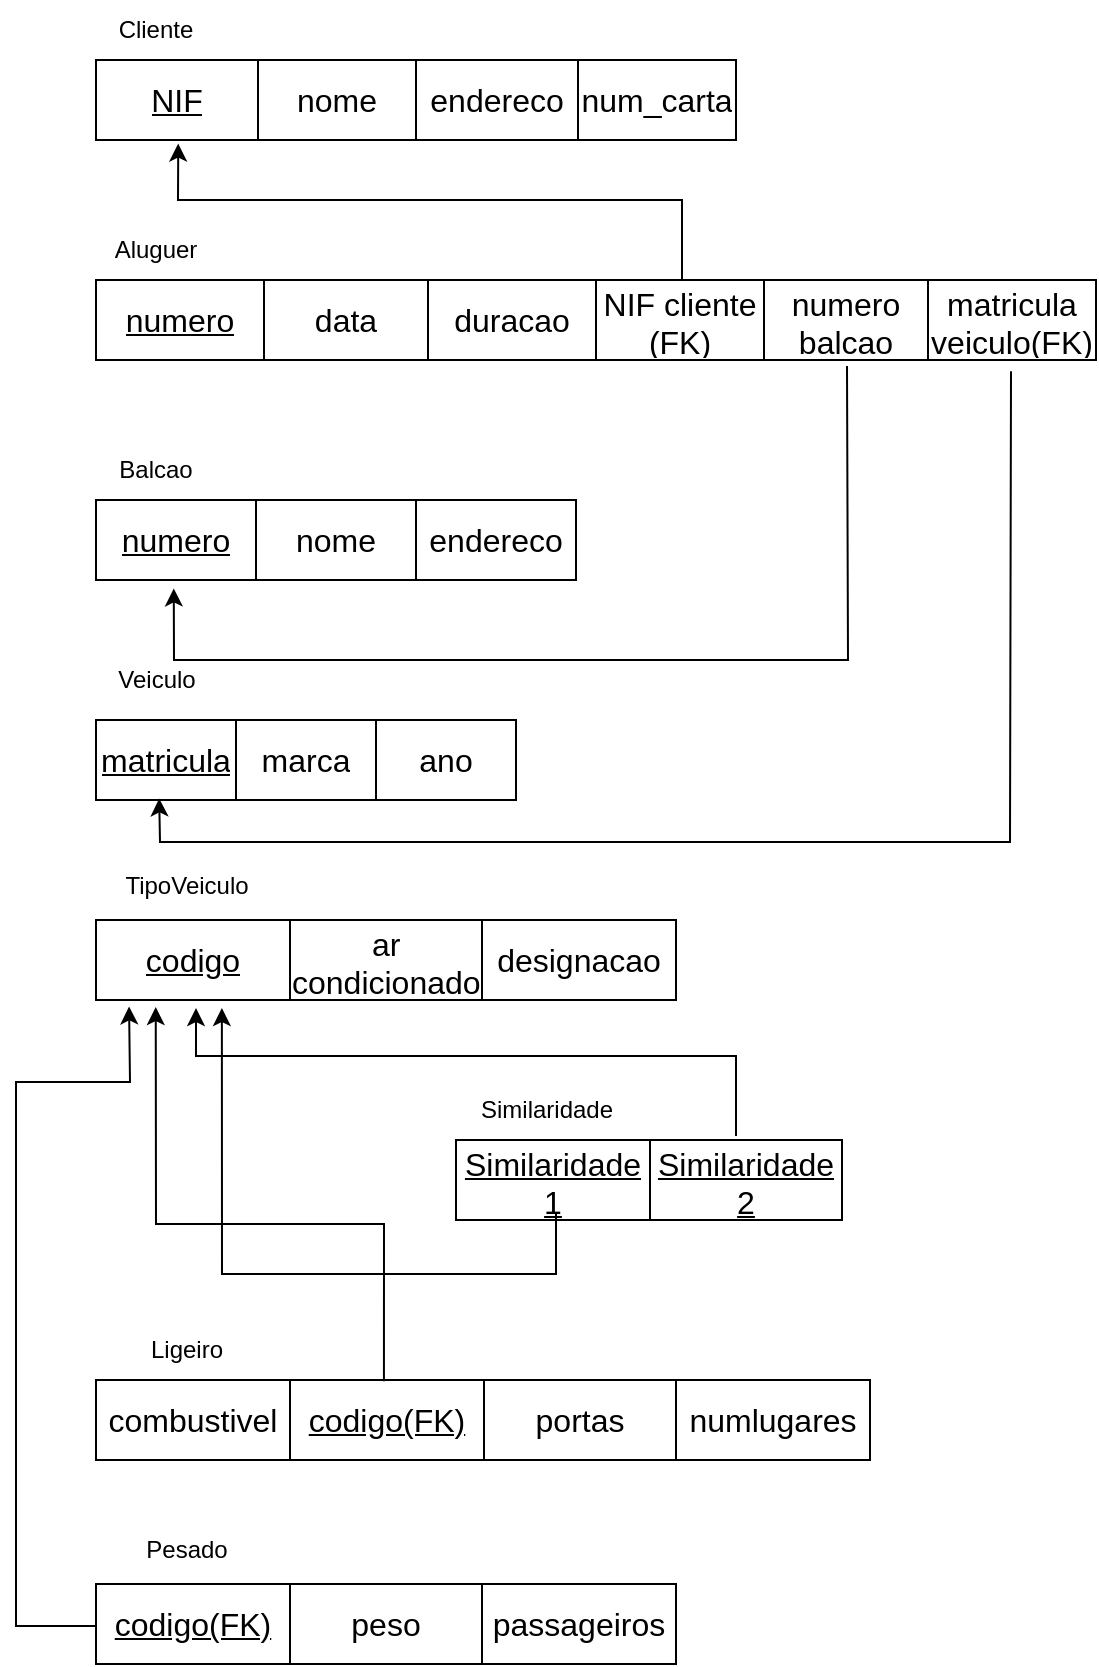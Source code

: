 <mxfile version="24.0.0" type="device">
  <diagram name="Página-1" id="3guK0RLjLzuLxf5H8Oer">
    <mxGraphModel dx="1050" dy="665" grid="1" gridSize="10" guides="1" tooltips="1" connect="1" arrows="1" fold="1" page="1" pageScale="1" pageWidth="827" pageHeight="1169" math="0" shadow="0">
      <root>
        <mxCell id="0" />
        <mxCell id="1" parent="0" />
        <mxCell id="5rwIsuT7fsX9SuJesMQu-78" value="" style="shape=table;startSize=0;container=1;collapsible=0;childLayout=tableLayout;fontSize=16;" vertex="1" parent="1">
          <mxGeometry x="320" y="290" width="320" height="40" as="geometry" />
        </mxCell>
        <mxCell id="5rwIsuT7fsX9SuJesMQu-79" value="" style="shape=tableRow;horizontal=0;startSize=0;swimlaneHead=0;swimlaneBody=0;strokeColor=inherit;top=0;left=0;bottom=0;right=0;collapsible=0;dropTarget=0;fillColor=none;points=[[0,0.5],[1,0.5]];portConstraint=eastwest;fontSize=16;" vertex="1" parent="5rwIsuT7fsX9SuJesMQu-78">
          <mxGeometry width="320" height="40" as="geometry" />
        </mxCell>
        <mxCell id="5rwIsuT7fsX9SuJesMQu-80" value="&lt;u&gt;NIF&lt;/u&gt;" style="shape=partialRectangle;html=1;whiteSpace=wrap;connectable=0;strokeColor=inherit;overflow=hidden;fillColor=none;top=0;left=0;bottom=0;right=0;pointerEvents=1;fontSize=16;" vertex="1" parent="5rwIsuT7fsX9SuJesMQu-79">
          <mxGeometry width="81" height="40" as="geometry">
            <mxRectangle width="81" height="40" as="alternateBounds" />
          </mxGeometry>
        </mxCell>
        <mxCell id="5rwIsuT7fsX9SuJesMQu-81" value="nome" style="shape=partialRectangle;html=1;whiteSpace=wrap;connectable=0;strokeColor=inherit;overflow=hidden;fillColor=none;top=0;left=0;bottom=0;right=0;pointerEvents=1;fontSize=16;" vertex="1" parent="5rwIsuT7fsX9SuJesMQu-79">
          <mxGeometry x="81" width="79" height="40" as="geometry">
            <mxRectangle width="79" height="40" as="alternateBounds" />
          </mxGeometry>
        </mxCell>
        <mxCell id="5rwIsuT7fsX9SuJesMQu-82" value="endereco" style="shape=partialRectangle;html=1;whiteSpace=wrap;connectable=0;strokeColor=inherit;overflow=hidden;fillColor=none;top=0;left=0;bottom=0;right=0;pointerEvents=1;fontSize=16;" vertex="1" parent="5rwIsuT7fsX9SuJesMQu-79">
          <mxGeometry x="160" width="81" height="40" as="geometry">
            <mxRectangle width="81" height="40" as="alternateBounds" />
          </mxGeometry>
        </mxCell>
        <mxCell id="5rwIsuT7fsX9SuJesMQu-91" value="num_carta" style="shape=partialRectangle;html=1;whiteSpace=wrap;connectable=0;strokeColor=inherit;overflow=hidden;fillColor=none;top=0;left=0;bottom=0;right=0;pointerEvents=1;fontSize=16;" vertex="1" parent="5rwIsuT7fsX9SuJesMQu-79">
          <mxGeometry x="241" width="79" height="40" as="geometry">
            <mxRectangle width="79" height="40" as="alternateBounds" />
          </mxGeometry>
        </mxCell>
        <mxCell id="5rwIsuT7fsX9SuJesMQu-92" value="Cliente" style="text;html=1;align=center;verticalAlign=middle;whiteSpace=wrap;rounded=0;" vertex="1" parent="1">
          <mxGeometry x="320" y="260" width="60" height="30" as="geometry" />
        </mxCell>
        <mxCell id="5rwIsuT7fsX9SuJesMQu-122" value="" style="shape=table;startSize=0;container=1;collapsible=0;childLayout=tableLayout;fontSize=16;" vertex="1" parent="1">
          <mxGeometry x="320" y="400" width="500" height="40" as="geometry" />
        </mxCell>
        <mxCell id="5rwIsuT7fsX9SuJesMQu-123" value="" style="shape=tableRow;horizontal=0;startSize=0;swimlaneHead=0;swimlaneBody=0;strokeColor=inherit;top=0;left=0;bottom=0;right=0;collapsible=0;dropTarget=0;fillColor=none;points=[[0,0.5],[1,0.5]];portConstraint=eastwest;fontSize=16;" vertex="1" parent="5rwIsuT7fsX9SuJesMQu-122">
          <mxGeometry width="500" height="40" as="geometry" />
        </mxCell>
        <mxCell id="5rwIsuT7fsX9SuJesMQu-124" value="&lt;u&gt;numero&lt;/u&gt;" style="shape=partialRectangle;html=1;whiteSpace=wrap;connectable=0;strokeColor=inherit;overflow=hidden;fillColor=none;top=0;left=0;bottom=0;right=0;pointerEvents=1;fontSize=16;" vertex="1" parent="5rwIsuT7fsX9SuJesMQu-123">
          <mxGeometry width="84" height="40" as="geometry">
            <mxRectangle width="84" height="40" as="alternateBounds" />
          </mxGeometry>
        </mxCell>
        <mxCell id="5rwIsuT7fsX9SuJesMQu-125" value="data" style="shape=partialRectangle;html=1;whiteSpace=wrap;connectable=0;strokeColor=inherit;overflow=hidden;fillColor=none;top=0;left=0;bottom=0;right=0;pointerEvents=1;fontSize=16;" vertex="1" parent="5rwIsuT7fsX9SuJesMQu-123">
          <mxGeometry x="84" width="82" height="40" as="geometry">
            <mxRectangle width="82" height="40" as="alternateBounds" />
          </mxGeometry>
        </mxCell>
        <mxCell id="5rwIsuT7fsX9SuJesMQu-126" value="duracao" style="shape=partialRectangle;html=1;whiteSpace=wrap;connectable=0;strokeColor=inherit;overflow=hidden;fillColor=none;top=0;left=0;bottom=0;right=0;pointerEvents=1;fontSize=16;" vertex="1" parent="5rwIsuT7fsX9SuJesMQu-123">
          <mxGeometry x="166" width="84" height="40" as="geometry">
            <mxRectangle width="84" height="40" as="alternateBounds" />
          </mxGeometry>
        </mxCell>
        <mxCell id="5rwIsuT7fsX9SuJesMQu-152" value="NIF cliente&lt;div&gt;(FK)&lt;/div&gt;" style="shape=partialRectangle;html=1;whiteSpace=wrap;connectable=0;strokeColor=inherit;overflow=hidden;fillColor=none;top=0;left=0;bottom=0;right=0;pointerEvents=1;fontSize=16;" vertex="1" parent="5rwIsuT7fsX9SuJesMQu-123">
          <mxGeometry x="250" width="84" height="40" as="geometry">
            <mxRectangle width="84" height="40" as="alternateBounds" />
          </mxGeometry>
        </mxCell>
        <mxCell id="5rwIsuT7fsX9SuJesMQu-153" value="&lt;div&gt;&lt;span style=&quot;background-color: initial;&quot;&gt;numero&lt;/span&gt;&lt;/div&gt;&lt;div&gt;&lt;span style=&quot;background-color: initial;&quot;&gt;balcao (FK)&lt;/span&gt;&lt;br&gt;&lt;/div&gt;" style="shape=partialRectangle;html=1;whiteSpace=wrap;connectable=0;strokeColor=inherit;overflow=hidden;fillColor=none;top=0;left=0;bottom=0;right=0;pointerEvents=1;fontSize=16;" vertex="1" parent="5rwIsuT7fsX9SuJesMQu-123">
          <mxGeometry x="334" width="82" height="40" as="geometry">
            <mxRectangle width="82" height="40" as="alternateBounds" />
          </mxGeometry>
        </mxCell>
        <mxCell id="5rwIsuT7fsX9SuJesMQu-154" value="matricula veiculo(FK)" style="shape=partialRectangle;html=1;whiteSpace=wrap;connectable=0;strokeColor=inherit;overflow=hidden;fillColor=none;top=0;left=0;bottom=0;right=0;pointerEvents=1;fontSize=16;" vertex="1" parent="5rwIsuT7fsX9SuJesMQu-123">
          <mxGeometry x="416" width="84" height="40" as="geometry">
            <mxRectangle width="84" height="40" as="alternateBounds" />
          </mxGeometry>
        </mxCell>
        <mxCell id="5rwIsuT7fsX9SuJesMQu-128" value="Aluguer" style="text;html=1;align=center;verticalAlign=middle;whiteSpace=wrap;rounded=0;" vertex="1" parent="1">
          <mxGeometry x="320" y="370" width="60" height="30" as="geometry" />
        </mxCell>
        <mxCell id="5rwIsuT7fsX9SuJesMQu-129" value="" style="shape=table;startSize=0;container=1;collapsible=0;childLayout=tableLayout;fontSize=16;" vertex="1" parent="1">
          <mxGeometry x="320" y="510" width="240" height="40" as="geometry" />
        </mxCell>
        <mxCell id="5rwIsuT7fsX9SuJesMQu-130" value="" style="shape=tableRow;horizontal=0;startSize=0;swimlaneHead=0;swimlaneBody=0;strokeColor=inherit;top=0;left=0;bottom=0;right=0;collapsible=0;dropTarget=0;fillColor=none;points=[[0,0.5],[1,0.5]];portConstraint=eastwest;fontSize=16;" vertex="1" parent="5rwIsuT7fsX9SuJesMQu-129">
          <mxGeometry width="240" height="40" as="geometry" />
        </mxCell>
        <mxCell id="5rwIsuT7fsX9SuJesMQu-131" value="&lt;u&gt;numero&lt;/u&gt;" style="shape=partialRectangle;html=1;whiteSpace=wrap;connectable=0;strokeColor=inherit;overflow=hidden;fillColor=none;top=0;left=0;bottom=0;right=0;pointerEvents=1;fontSize=16;" vertex="1" parent="5rwIsuT7fsX9SuJesMQu-130">
          <mxGeometry width="80" height="40" as="geometry">
            <mxRectangle width="80" height="40" as="alternateBounds" />
          </mxGeometry>
        </mxCell>
        <mxCell id="5rwIsuT7fsX9SuJesMQu-132" value="nome" style="shape=partialRectangle;html=1;whiteSpace=wrap;connectable=0;strokeColor=inherit;overflow=hidden;fillColor=none;top=0;left=0;bottom=0;right=0;pointerEvents=1;fontSize=16;" vertex="1" parent="5rwIsuT7fsX9SuJesMQu-130">
          <mxGeometry x="80" width="80" height="40" as="geometry">
            <mxRectangle width="80" height="40" as="alternateBounds" />
          </mxGeometry>
        </mxCell>
        <mxCell id="5rwIsuT7fsX9SuJesMQu-133" value="endereco" style="shape=partialRectangle;html=1;whiteSpace=wrap;connectable=0;strokeColor=inherit;overflow=hidden;fillColor=none;top=0;left=0;bottom=0;right=0;pointerEvents=1;fontSize=16;" vertex="1" parent="5rwIsuT7fsX9SuJesMQu-130">
          <mxGeometry x="160" width="80" height="40" as="geometry">
            <mxRectangle width="80" height="40" as="alternateBounds" />
          </mxGeometry>
        </mxCell>
        <mxCell id="5rwIsuT7fsX9SuJesMQu-135" value="Balcao" style="text;html=1;align=center;verticalAlign=middle;whiteSpace=wrap;rounded=0;" vertex="1" parent="1">
          <mxGeometry x="320" y="480" width="60" height="30" as="geometry" />
        </mxCell>
        <mxCell id="5rwIsuT7fsX9SuJesMQu-136" value="" style="shape=table;startSize=0;container=1;collapsible=0;childLayout=tableLayout;fontSize=16;" vertex="1" parent="1">
          <mxGeometry x="320" y="620" width="210" height="40" as="geometry" />
        </mxCell>
        <mxCell id="5rwIsuT7fsX9SuJesMQu-137" value="" style="shape=tableRow;horizontal=0;startSize=0;swimlaneHead=0;swimlaneBody=0;strokeColor=inherit;top=0;left=0;bottom=0;right=0;collapsible=0;dropTarget=0;fillColor=none;points=[[0,0.5],[1,0.5]];portConstraint=eastwest;fontSize=16;" vertex="1" parent="5rwIsuT7fsX9SuJesMQu-136">
          <mxGeometry width="210" height="40" as="geometry" />
        </mxCell>
        <mxCell id="5rwIsuT7fsX9SuJesMQu-138" value="&lt;u&gt;matricula&lt;/u&gt;" style="shape=partialRectangle;html=1;whiteSpace=wrap;connectable=0;strokeColor=inherit;overflow=hidden;fillColor=none;top=0;left=0;bottom=0;right=0;pointerEvents=1;fontSize=16;" vertex="1" parent="5rwIsuT7fsX9SuJesMQu-137">
          <mxGeometry width="70" height="40" as="geometry">
            <mxRectangle width="70" height="40" as="alternateBounds" />
          </mxGeometry>
        </mxCell>
        <mxCell id="5rwIsuT7fsX9SuJesMQu-139" value="marca" style="shape=partialRectangle;html=1;whiteSpace=wrap;connectable=0;strokeColor=inherit;overflow=hidden;fillColor=none;top=0;left=0;bottom=0;right=0;pointerEvents=1;fontSize=16;" vertex="1" parent="5rwIsuT7fsX9SuJesMQu-137">
          <mxGeometry x="70" width="70" height="40" as="geometry">
            <mxRectangle width="70" height="40" as="alternateBounds" />
          </mxGeometry>
        </mxCell>
        <mxCell id="5rwIsuT7fsX9SuJesMQu-140" value="ano" style="shape=partialRectangle;html=1;whiteSpace=wrap;connectable=0;strokeColor=inherit;overflow=hidden;fillColor=none;top=0;left=0;bottom=0;right=0;pointerEvents=1;fontSize=16;" vertex="1" parent="5rwIsuT7fsX9SuJesMQu-137">
          <mxGeometry x="140" width="70" height="40" as="geometry">
            <mxRectangle width="70" height="40" as="alternateBounds" />
          </mxGeometry>
        </mxCell>
        <mxCell id="5rwIsuT7fsX9SuJesMQu-143" value="" style="shape=table;startSize=0;container=1;collapsible=0;childLayout=tableLayout;fontSize=16;" vertex="1" parent="1">
          <mxGeometry x="320" y="720" width="290" height="40" as="geometry" />
        </mxCell>
        <mxCell id="5rwIsuT7fsX9SuJesMQu-144" value="" style="shape=tableRow;horizontal=0;startSize=0;swimlaneHead=0;swimlaneBody=0;strokeColor=inherit;top=0;left=0;bottom=0;right=0;collapsible=0;dropTarget=0;fillColor=none;points=[[0,0.5],[1,0.5]];portConstraint=eastwest;fontSize=16;" vertex="1" parent="5rwIsuT7fsX9SuJesMQu-143">
          <mxGeometry width="290" height="40" as="geometry" />
        </mxCell>
        <mxCell id="5rwIsuT7fsX9SuJesMQu-145" value="&lt;u&gt;codigo&lt;/u&gt;" style="shape=partialRectangle;html=1;whiteSpace=wrap;connectable=0;strokeColor=inherit;overflow=hidden;fillColor=none;top=0;left=0;bottom=0;right=0;pointerEvents=1;fontSize=16;" vertex="1" parent="5rwIsuT7fsX9SuJesMQu-144">
          <mxGeometry width="97" height="40" as="geometry">
            <mxRectangle width="97" height="40" as="alternateBounds" />
          </mxGeometry>
        </mxCell>
        <mxCell id="5rwIsuT7fsX9SuJesMQu-146" value="ar&lt;div&gt;condicionado&lt;/div&gt;" style="shape=partialRectangle;html=1;whiteSpace=wrap;connectable=0;strokeColor=inherit;overflow=hidden;fillColor=none;top=0;left=0;bottom=0;right=0;pointerEvents=1;fontSize=16;" vertex="1" parent="5rwIsuT7fsX9SuJesMQu-144">
          <mxGeometry x="97" width="96" height="40" as="geometry">
            <mxRectangle width="96" height="40" as="alternateBounds" />
          </mxGeometry>
        </mxCell>
        <mxCell id="5rwIsuT7fsX9SuJesMQu-147" value="designacao" style="shape=partialRectangle;html=1;whiteSpace=wrap;connectable=0;strokeColor=inherit;overflow=hidden;fillColor=none;top=0;left=0;bottom=0;right=0;pointerEvents=1;fontSize=16;" vertex="1" parent="5rwIsuT7fsX9SuJesMQu-144">
          <mxGeometry x="193" width="97" height="40" as="geometry">
            <mxRectangle width="97" height="40" as="alternateBounds" />
          </mxGeometry>
        </mxCell>
        <mxCell id="5rwIsuT7fsX9SuJesMQu-150" value="Veiculo" style="text;html=1;align=center;verticalAlign=middle;resizable=0;points=[];autosize=1;strokeColor=none;fillColor=none;" vertex="1" parent="1">
          <mxGeometry x="320" y="585" width="60" height="30" as="geometry" />
        </mxCell>
        <mxCell id="5rwIsuT7fsX9SuJesMQu-151" value="TipoVeiculo" style="text;html=1;align=center;verticalAlign=middle;resizable=0;points=[];autosize=1;strokeColor=none;fillColor=none;" vertex="1" parent="1">
          <mxGeometry x="320" y="688" width="90" height="30" as="geometry" />
        </mxCell>
        <mxCell id="5rwIsuT7fsX9SuJesMQu-155" value="" style="endArrow=classic;html=1;rounded=0;entryX=0.123;entryY=1.045;entryDx=0;entryDy=0;entryPerimeter=0;" edge="1" parent="1">
          <mxGeometry width="50" height="50" relative="1" as="geometry">
            <mxPoint x="613" y="400" as="sourcePoint" />
            <mxPoint x="361.13" y="331.8" as="targetPoint" />
            <Array as="points">
              <mxPoint x="613" y="360" />
              <mxPoint x="361" y="360" />
            </Array>
          </mxGeometry>
        </mxCell>
        <mxCell id="5rwIsuT7fsX9SuJesMQu-157" value="" style="endArrow=classic;html=1;rounded=0;exitX=0.751;exitY=1.075;exitDx=0;exitDy=0;exitPerimeter=0;entryX=0.162;entryY=1.105;entryDx=0;entryDy=0;entryPerimeter=0;" edge="1" parent="1" source="5rwIsuT7fsX9SuJesMQu-123" target="5rwIsuT7fsX9SuJesMQu-130">
          <mxGeometry width="50" height="50" relative="1" as="geometry">
            <mxPoint x="690" y="450" as="sourcePoint" />
            <mxPoint x="370" y="570" as="targetPoint" />
            <Array as="points">
              <mxPoint x="696" y="590" />
              <mxPoint x="359" y="590" />
            </Array>
          </mxGeometry>
        </mxCell>
        <mxCell id="5rwIsuT7fsX9SuJesMQu-158" value="" style="endArrow=classic;html=1;rounded=0;exitX=0.921;exitY=1.115;exitDx=0;exitDy=0;exitPerimeter=0;entryX=0.162;entryY=0.955;entryDx=0;entryDy=0;entryPerimeter=0;" edge="1" parent="1">
          <mxGeometry width="50" height="50" relative="1" as="geometry">
            <mxPoint x="777.5" y="445.6" as="sourcePoint" />
            <mxPoint x="351.59" y="659.2" as="targetPoint" />
            <Array as="points">
              <mxPoint x="777" y="681" />
              <mxPoint x="352" y="681" />
            </Array>
          </mxGeometry>
        </mxCell>
        <mxCell id="5rwIsuT7fsX9SuJesMQu-159" value="" style="shape=table;startSize=0;container=1;collapsible=0;childLayout=tableLayout;fontSize=16;" vertex="1" parent="1">
          <mxGeometry x="500" y="830" width="193" height="40" as="geometry" />
        </mxCell>
        <mxCell id="5rwIsuT7fsX9SuJesMQu-160" value="" style="shape=tableRow;horizontal=0;startSize=0;swimlaneHead=0;swimlaneBody=0;strokeColor=inherit;top=0;left=0;bottom=0;right=0;collapsible=0;dropTarget=0;fillColor=none;points=[[0,0.5],[1,0.5]];portConstraint=eastwest;fontSize=16;" vertex="1" parent="5rwIsuT7fsX9SuJesMQu-159">
          <mxGeometry width="193" height="40" as="geometry" />
        </mxCell>
        <mxCell id="5rwIsuT7fsX9SuJesMQu-161" value="&lt;u&gt;Similaridade 1&lt;/u&gt;" style="shape=partialRectangle;html=1;whiteSpace=wrap;connectable=0;strokeColor=inherit;overflow=hidden;fillColor=none;top=0;left=0;bottom=0;right=0;pointerEvents=1;fontSize=16;" vertex="1" parent="5rwIsuT7fsX9SuJesMQu-160">
          <mxGeometry width="97" height="40" as="geometry">
            <mxRectangle width="97" height="40" as="alternateBounds" />
          </mxGeometry>
        </mxCell>
        <mxCell id="5rwIsuT7fsX9SuJesMQu-162" value="&lt;u&gt;Similaridade 2&lt;/u&gt;" style="shape=partialRectangle;html=1;whiteSpace=wrap;connectable=0;strokeColor=inherit;overflow=hidden;fillColor=none;top=0;left=0;bottom=0;right=0;pointerEvents=1;fontSize=16;" vertex="1" parent="5rwIsuT7fsX9SuJesMQu-160">
          <mxGeometry x="97" width="96" height="40" as="geometry">
            <mxRectangle width="96" height="40" as="alternateBounds" />
          </mxGeometry>
        </mxCell>
        <mxCell id="5rwIsuT7fsX9SuJesMQu-164" value="Similaridade" style="text;html=1;align=center;verticalAlign=middle;resizable=0;points=[];autosize=1;strokeColor=none;fillColor=none;" vertex="1" parent="1">
          <mxGeometry x="500" y="800" width="90" height="30" as="geometry" />
        </mxCell>
        <mxCell id="5rwIsuT7fsX9SuJesMQu-165" value="" style="shape=table;startSize=0;container=1;collapsible=0;childLayout=tableLayout;fontSize=16;" vertex="1" parent="1">
          <mxGeometry x="320" y="950" width="387" height="40" as="geometry" />
        </mxCell>
        <mxCell id="5rwIsuT7fsX9SuJesMQu-166" value="" style="shape=tableRow;horizontal=0;startSize=0;swimlaneHead=0;swimlaneBody=0;strokeColor=inherit;top=0;left=0;bottom=0;right=0;collapsible=0;dropTarget=0;fillColor=none;points=[[0,0.5],[1,0.5]];portConstraint=eastwest;fontSize=16;" vertex="1" parent="5rwIsuT7fsX9SuJesMQu-165">
          <mxGeometry width="387" height="40" as="geometry" />
        </mxCell>
        <mxCell id="5rwIsuT7fsX9SuJesMQu-177" value="combustivel" style="shape=partialRectangle;html=1;whiteSpace=wrap;connectable=0;strokeColor=inherit;overflow=hidden;fillColor=none;top=0;left=0;bottom=0;right=0;pointerEvents=1;fontSize=16;" vertex="1" parent="5rwIsuT7fsX9SuJesMQu-166">
          <mxGeometry width="97" height="40" as="geometry">
            <mxRectangle width="97" height="40" as="alternateBounds" />
          </mxGeometry>
        </mxCell>
        <mxCell id="5rwIsuT7fsX9SuJesMQu-167" value="&lt;u&gt;codigo(FK)&lt;/u&gt;" style="shape=partialRectangle;html=1;whiteSpace=wrap;connectable=0;strokeColor=inherit;overflow=hidden;fillColor=none;top=0;left=0;bottom=0;right=0;pointerEvents=1;fontSize=16;" vertex="1" parent="5rwIsuT7fsX9SuJesMQu-166">
          <mxGeometry x="97" width="97" height="40" as="geometry">
            <mxRectangle width="97" height="40" as="alternateBounds" />
          </mxGeometry>
        </mxCell>
        <mxCell id="5rwIsuT7fsX9SuJesMQu-168" value="portas" style="shape=partialRectangle;html=1;whiteSpace=wrap;connectable=0;strokeColor=inherit;overflow=hidden;fillColor=none;top=0;left=0;bottom=0;right=0;pointerEvents=1;fontSize=16;" vertex="1" parent="5rwIsuT7fsX9SuJesMQu-166">
          <mxGeometry x="194" width="96" height="40" as="geometry">
            <mxRectangle width="96" height="40" as="alternateBounds" />
          </mxGeometry>
        </mxCell>
        <mxCell id="5rwIsuT7fsX9SuJesMQu-169" value="numlugares" style="shape=partialRectangle;html=1;whiteSpace=wrap;connectable=0;strokeColor=inherit;overflow=hidden;fillColor=none;top=0;left=0;bottom=0;right=0;pointerEvents=1;fontSize=16;" vertex="1" parent="5rwIsuT7fsX9SuJesMQu-166">
          <mxGeometry x="290" width="97" height="40" as="geometry">
            <mxRectangle width="97" height="40" as="alternateBounds" />
          </mxGeometry>
        </mxCell>
        <mxCell id="5rwIsuT7fsX9SuJesMQu-170" value="Ligeiro" style="text;html=1;align=center;verticalAlign=middle;resizable=0;points=[];autosize=1;strokeColor=none;fillColor=none;" vertex="1" parent="1">
          <mxGeometry x="335" y="920" width="60" height="30" as="geometry" />
        </mxCell>
        <mxCell id="5rwIsuT7fsX9SuJesMQu-171" value="" style="shape=table;startSize=0;container=1;collapsible=0;childLayout=tableLayout;fontSize=16;" vertex="1" parent="1">
          <mxGeometry x="320" y="1052" width="290" height="40" as="geometry" />
        </mxCell>
        <mxCell id="5rwIsuT7fsX9SuJesMQu-172" value="" style="shape=tableRow;horizontal=0;startSize=0;swimlaneHead=0;swimlaneBody=0;strokeColor=inherit;top=0;left=0;bottom=0;right=0;collapsible=0;dropTarget=0;fillColor=none;points=[[0,0.5],[1,0.5]];portConstraint=eastwest;fontSize=16;" vertex="1" parent="5rwIsuT7fsX9SuJesMQu-171">
          <mxGeometry width="290" height="40" as="geometry" />
        </mxCell>
        <mxCell id="5rwIsuT7fsX9SuJesMQu-173" value="&lt;u&gt;codigo(FK)&lt;/u&gt;" style="shape=partialRectangle;html=1;whiteSpace=wrap;connectable=0;strokeColor=inherit;overflow=hidden;fillColor=none;top=0;left=0;bottom=0;right=0;pointerEvents=1;fontSize=16;" vertex="1" parent="5rwIsuT7fsX9SuJesMQu-172">
          <mxGeometry width="97" height="40" as="geometry">
            <mxRectangle width="97" height="40" as="alternateBounds" />
          </mxGeometry>
        </mxCell>
        <mxCell id="5rwIsuT7fsX9SuJesMQu-174" value="peso" style="shape=partialRectangle;html=1;whiteSpace=wrap;connectable=0;strokeColor=inherit;overflow=hidden;fillColor=none;top=0;left=0;bottom=0;right=0;pointerEvents=1;fontSize=16;" vertex="1" parent="5rwIsuT7fsX9SuJesMQu-172">
          <mxGeometry x="97" width="96" height="40" as="geometry">
            <mxRectangle width="96" height="40" as="alternateBounds" />
          </mxGeometry>
        </mxCell>
        <mxCell id="5rwIsuT7fsX9SuJesMQu-175" value="passageiros" style="shape=partialRectangle;html=1;whiteSpace=wrap;connectable=0;strokeColor=inherit;overflow=hidden;fillColor=none;top=0;left=0;bottom=0;right=0;pointerEvents=1;fontSize=16;" vertex="1" parent="5rwIsuT7fsX9SuJesMQu-172">
          <mxGeometry x="193" width="97" height="40" as="geometry">
            <mxRectangle width="97" height="40" as="alternateBounds" />
          </mxGeometry>
        </mxCell>
        <mxCell id="5rwIsuT7fsX9SuJesMQu-176" value="Pesado" style="text;html=1;align=center;verticalAlign=middle;resizable=0;points=[];autosize=1;strokeColor=none;fillColor=none;" vertex="1" parent="1">
          <mxGeometry x="335" y="1020" width="60" height="30" as="geometry" />
        </mxCell>
        <mxCell id="5rwIsuT7fsX9SuJesMQu-180" value="" style="endArrow=classic;html=1;rounded=0;" edge="1" parent="1">
          <mxGeometry width="50" height="50" relative="1" as="geometry">
            <mxPoint x="640" y="828" as="sourcePoint" />
            <mxPoint x="370" y="764" as="targetPoint" />
            <Array as="points">
              <mxPoint x="640" y="788" />
              <mxPoint x="370" y="788" />
            </Array>
          </mxGeometry>
        </mxCell>
        <mxCell id="5rwIsuT7fsX9SuJesMQu-181" value="" style="endArrow=classic;html=1;rounded=0;entryX=0.217;entryY=1.175;entryDx=0;entryDy=0;entryPerimeter=0;" edge="1" parent="1">
          <mxGeometry width="50" height="50" relative="1" as="geometry">
            <mxPoint x="550" y="867" as="sourcePoint" />
            <mxPoint x="382.93" y="764" as="targetPoint" />
            <Array as="points">
              <mxPoint x="550" y="897" />
              <mxPoint x="383" y="897" />
            </Array>
          </mxGeometry>
        </mxCell>
        <mxCell id="5rwIsuT7fsX9SuJesMQu-182" value="" style="endArrow=classic;html=1;rounded=0;exitX=0.372;exitY=0.041;exitDx=0;exitDy=0;exitPerimeter=0;entryX=0.103;entryY=1.088;entryDx=0;entryDy=0;entryPerimeter=0;" edge="1" parent="1" target="5rwIsuT7fsX9SuJesMQu-144">
          <mxGeometry width="50" height="50" relative="1" as="geometry">
            <mxPoint x="463.964" y="950.64" as="sourcePoint" />
            <mxPoint x="350" y="770" as="targetPoint" />
            <Array as="points">
              <mxPoint x="464" y="872" />
              <mxPoint x="350" y="872" />
            </Array>
          </mxGeometry>
        </mxCell>
        <mxCell id="5rwIsuT7fsX9SuJesMQu-183" value="" style="endArrow=classic;html=1;rounded=0;entryX=0.057;entryY=1.055;entryDx=0;entryDy=0;entryPerimeter=0;exitX=0;exitY=0.5;exitDx=0;exitDy=0;" edge="1" parent="1">
          <mxGeometry width="50" height="50" relative="1" as="geometry">
            <mxPoint x="320" y="1073" as="sourcePoint" />
            <mxPoint x="336.53" y="763.2" as="targetPoint" />
            <Array as="points">
              <mxPoint x="280" y="1073" />
              <mxPoint x="280" y="1031" />
              <mxPoint x="280" y="801" />
              <mxPoint x="337" y="801" />
            </Array>
          </mxGeometry>
        </mxCell>
      </root>
    </mxGraphModel>
  </diagram>
</mxfile>
